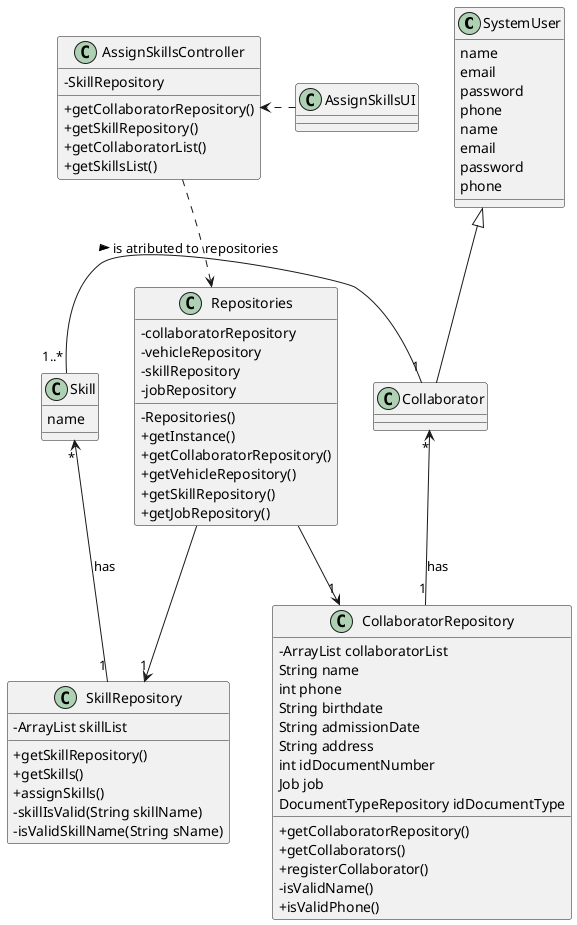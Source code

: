 @startuml
skinparam classAttributeIconSize 0
skinparam monochrome false
skinparam packageStyle rectangle
skinparam shadowing false
skinparam linetype polyline
skinparam linetype orto


class SystemUser {
    name
    email
    password
    phone
}

class CollaboratorRepository {
    - ArrayList collaboratorList
    String name
    int phone
    String birthdate
    String admissionDate
    String address
    int idDocumentNumber
    Job job
    DocumentTypeRepository idDocumentType
    + getCollaboratorRepository()
    + getCollaborators()
    + registerCollaborator()
    - isValidName()
    + isValidPhone()
}


class Repositories {
    - collaboratorRepository
    - vehicleRepository
    - skillRepository
    - jobRepository

    - Repositories()
    + getInstance()
    + getCollaboratorRepository()
    + getVehicleRepository()
    + getSkillRepository()
    + getJobRepository()

}
class SystemUser {
    name
    email
    password
    phone

}
class AssignSkillsController{
-SkillRepository
+getCollaboratorRepository()
+getSkillRepository()
+getCollaboratorList()
+getSkillsList()

}

class AssignSkillsUI{

}



class SkillRepository {
    - ArrayList skillList
    + getSkillRepository()
    + getSkills()
    + assignSkills()
    - skillIsValid(String skillName)
    - isValidSkillName(String sName)
}

class Skill {
    name
}
Repositories -->"1" CollaboratorRepository
Repositories -->"1" SkillRepository
Skill "*" <-- "1" SkillRepository : has
Collaborator "*" <-- "1" CollaboratorRepository : has
Skill "1..*" - "1" Collaborator: is atributed to >
SystemUser <|-- Collaborator
AssignSkillsUI .> AssignSkillsController
AssignSkillsController ..> Repositories : repositories

@enduml
